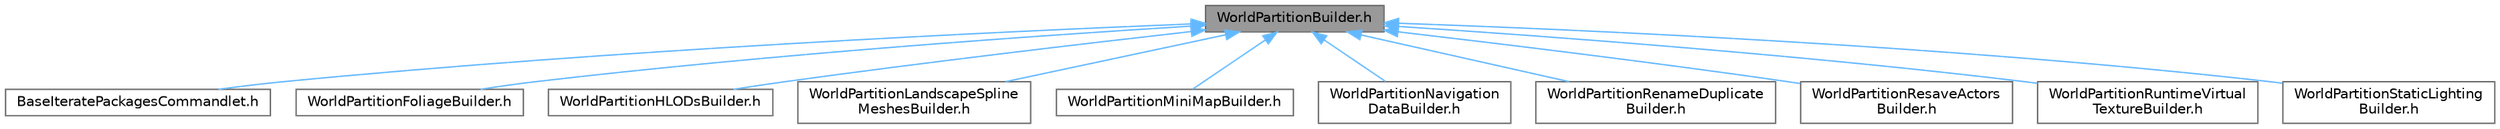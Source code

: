 digraph "WorldPartitionBuilder.h"
{
 // INTERACTIVE_SVG=YES
 // LATEX_PDF_SIZE
  bgcolor="transparent";
  edge [fontname=Helvetica,fontsize=10,labelfontname=Helvetica,labelfontsize=10];
  node [fontname=Helvetica,fontsize=10,shape=box,height=0.2,width=0.4];
  Node1 [id="Node000001",label="WorldPartitionBuilder.h",height=0.2,width=0.4,color="gray40", fillcolor="grey60", style="filled", fontcolor="black",tooltip=" "];
  Node1 -> Node2 [id="edge1_Node000001_Node000002",dir="back",color="steelblue1",style="solid",tooltip=" "];
  Node2 [id="Node000002",label="BaseIteratePackagesCommandlet.h",height=0.2,width=0.4,color="grey40", fillcolor="white", style="filled",URL="$db/d9e/BaseIteratePackagesCommandlet_8h.html",tooltip=" "];
  Node1 -> Node3 [id="edge2_Node000001_Node000003",dir="back",color="steelblue1",style="solid",tooltip=" "];
  Node3 [id="Node000003",label="WorldPartitionFoliageBuilder.h",height=0.2,width=0.4,color="grey40", fillcolor="white", style="filled",URL="$d6/d35/WorldPartitionFoliageBuilder_8h.html",tooltip=" "];
  Node1 -> Node4 [id="edge3_Node000001_Node000004",dir="back",color="steelblue1",style="solid",tooltip=" "];
  Node4 [id="Node000004",label="WorldPartitionHLODsBuilder.h",height=0.2,width=0.4,color="grey40", fillcolor="white", style="filled",URL="$d3/d76/WorldPartitionHLODsBuilder_8h.html",tooltip=" "];
  Node1 -> Node5 [id="edge4_Node000001_Node000005",dir="back",color="steelblue1",style="solid",tooltip=" "];
  Node5 [id="Node000005",label="WorldPartitionLandscapeSpline\lMeshesBuilder.h",height=0.2,width=0.4,color="grey40", fillcolor="white", style="filled",URL="$d6/df6/WorldPartitionLandscapeSplineMeshesBuilder_8h.html",tooltip=" "];
  Node1 -> Node6 [id="edge5_Node000001_Node000006",dir="back",color="steelblue1",style="solid",tooltip=" "];
  Node6 [id="Node000006",label="WorldPartitionMiniMapBuilder.h",height=0.2,width=0.4,color="grey40", fillcolor="white", style="filled",URL="$dd/d4f/WorldPartitionMiniMapBuilder_8h.html",tooltip=" "];
  Node1 -> Node7 [id="edge6_Node000001_Node000007",dir="back",color="steelblue1",style="solid",tooltip=" "];
  Node7 [id="Node000007",label="WorldPartitionNavigation\lDataBuilder.h",height=0.2,width=0.4,color="grey40", fillcolor="white", style="filled",URL="$d7/d9f/WorldPartitionNavigationDataBuilder_8h.html",tooltip=" "];
  Node1 -> Node8 [id="edge7_Node000001_Node000008",dir="back",color="steelblue1",style="solid",tooltip=" "];
  Node8 [id="Node000008",label="WorldPartitionRenameDuplicate\lBuilder.h",height=0.2,width=0.4,color="grey40", fillcolor="white", style="filled",URL="$d4/d88/WorldPartitionRenameDuplicateBuilder_8h.html",tooltip=" "];
  Node1 -> Node9 [id="edge8_Node000001_Node000009",dir="back",color="steelblue1",style="solid",tooltip=" "];
  Node9 [id="Node000009",label="WorldPartitionResaveActors\lBuilder.h",height=0.2,width=0.4,color="grey40", fillcolor="white", style="filled",URL="$d2/d0a/WorldPartitionResaveActorsBuilder_8h.html",tooltip=" "];
  Node1 -> Node10 [id="edge9_Node000001_Node000010",dir="back",color="steelblue1",style="solid",tooltip=" "];
  Node10 [id="Node000010",label="WorldPartitionRuntimeVirtual\lTextureBuilder.h",height=0.2,width=0.4,color="grey40", fillcolor="white", style="filled",URL="$d9/d09/WorldPartitionRuntimeVirtualTextureBuilder_8h.html",tooltip=" "];
  Node1 -> Node11 [id="edge10_Node000001_Node000011",dir="back",color="steelblue1",style="solid",tooltip=" "];
  Node11 [id="Node000011",label="WorldPartitionStaticLighting\lBuilder.h",height=0.2,width=0.4,color="grey40", fillcolor="white", style="filled",URL="$d7/dfd/WorldPartitionStaticLightingBuilder_8h.html",tooltip=" "];
}
